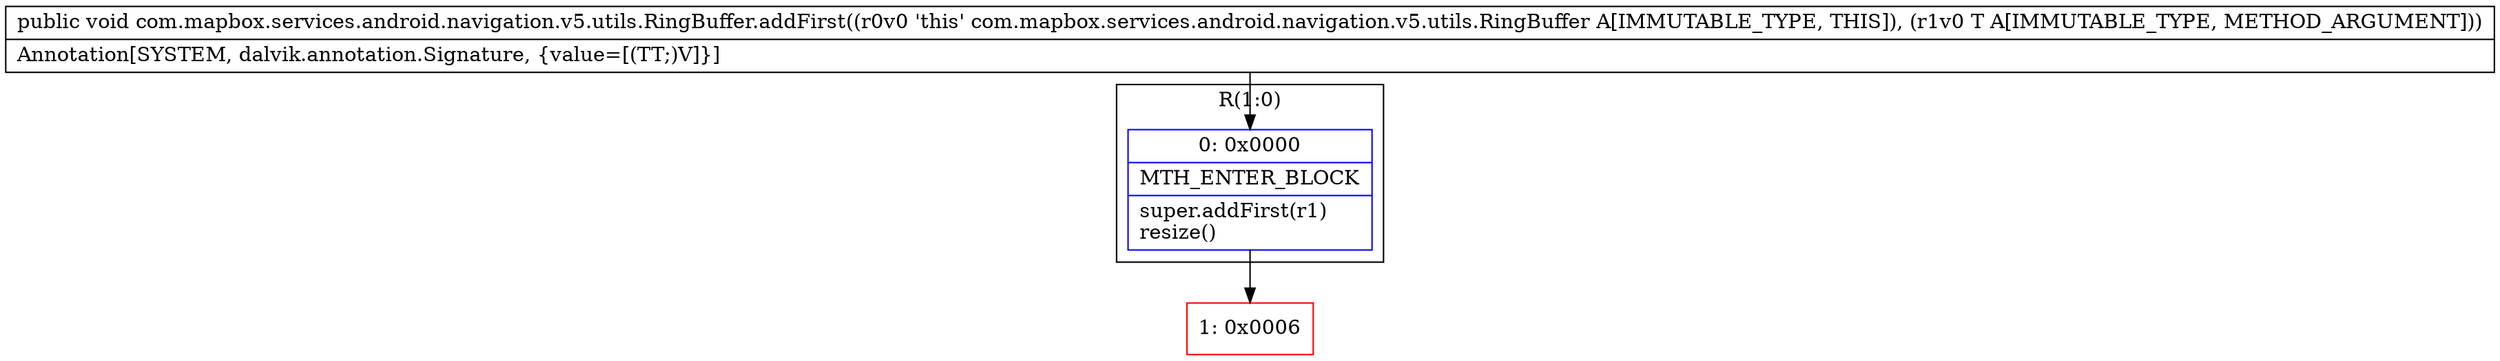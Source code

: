 digraph "CFG forcom.mapbox.services.android.navigation.v5.utils.RingBuffer.addFirst(Ljava\/lang\/Object;)V" {
subgraph cluster_Region_145441715 {
label = "R(1:0)";
node [shape=record,color=blue];
Node_0 [shape=record,label="{0\:\ 0x0000|MTH_ENTER_BLOCK\l|super.addFirst(r1)\lresize()\l}"];
}
Node_1 [shape=record,color=red,label="{1\:\ 0x0006}"];
MethodNode[shape=record,label="{public void com.mapbox.services.android.navigation.v5.utils.RingBuffer.addFirst((r0v0 'this' com.mapbox.services.android.navigation.v5.utils.RingBuffer A[IMMUTABLE_TYPE, THIS]), (r1v0 T A[IMMUTABLE_TYPE, METHOD_ARGUMENT]))  | Annotation[SYSTEM, dalvik.annotation.Signature, \{value=[(TT;)V]\}]\l}"];
MethodNode -> Node_0;
Node_0 -> Node_1;
}


